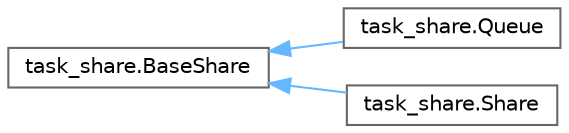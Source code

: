 digraph "Graphical Class Hierarchy"
{
 // LATEX_PDF_SIZE
  bgcolor="transparent";
  edge [fontname=Helvetica,fontsize=10,labelfontname=Helvetica,labelfontsize=10];
  node [fontname=Helvetica,fontsize=10,shape=box,height=0.2,width=0.4];
  rankdir="LR";
  Node0 [id="Node000000",label="task_share.BaseShare",height=0.2,width=0.4,color="grey40", fillcolor="white", style="filled",URL="$classtask__share_1_1_base_share.html",tooltip="Base class for queues and shares which exchange data between tasks."];
  Node0 -> Node1 [id="edge1_Node000000_Node000001",dir="back",color="steelblue1",style="solid",tooltip=" "];
  Node1 [id="Node000001",label="task_share.Queue",height=0.2,width=0.4,color="grey40", fillcolor="white", style="filled",URL="$classtask__share_1_1_queue.html",tooltip="A queue which is used to transfer data from one task to another."];
  Node0 -> Node2 [id="edge2_Node000000_Node000002",dir="back",color="steelblue1",style="solid",tooltip=" "];
  Node2 [id="Node000002",label="task_share.Share",height=0.2,width=0.4,color="grey40", fillcolor="white", style="filled",URL="$classtask__share_1_1_share.html",tooltip="An item which holds data to be shared between tasks."];
}
